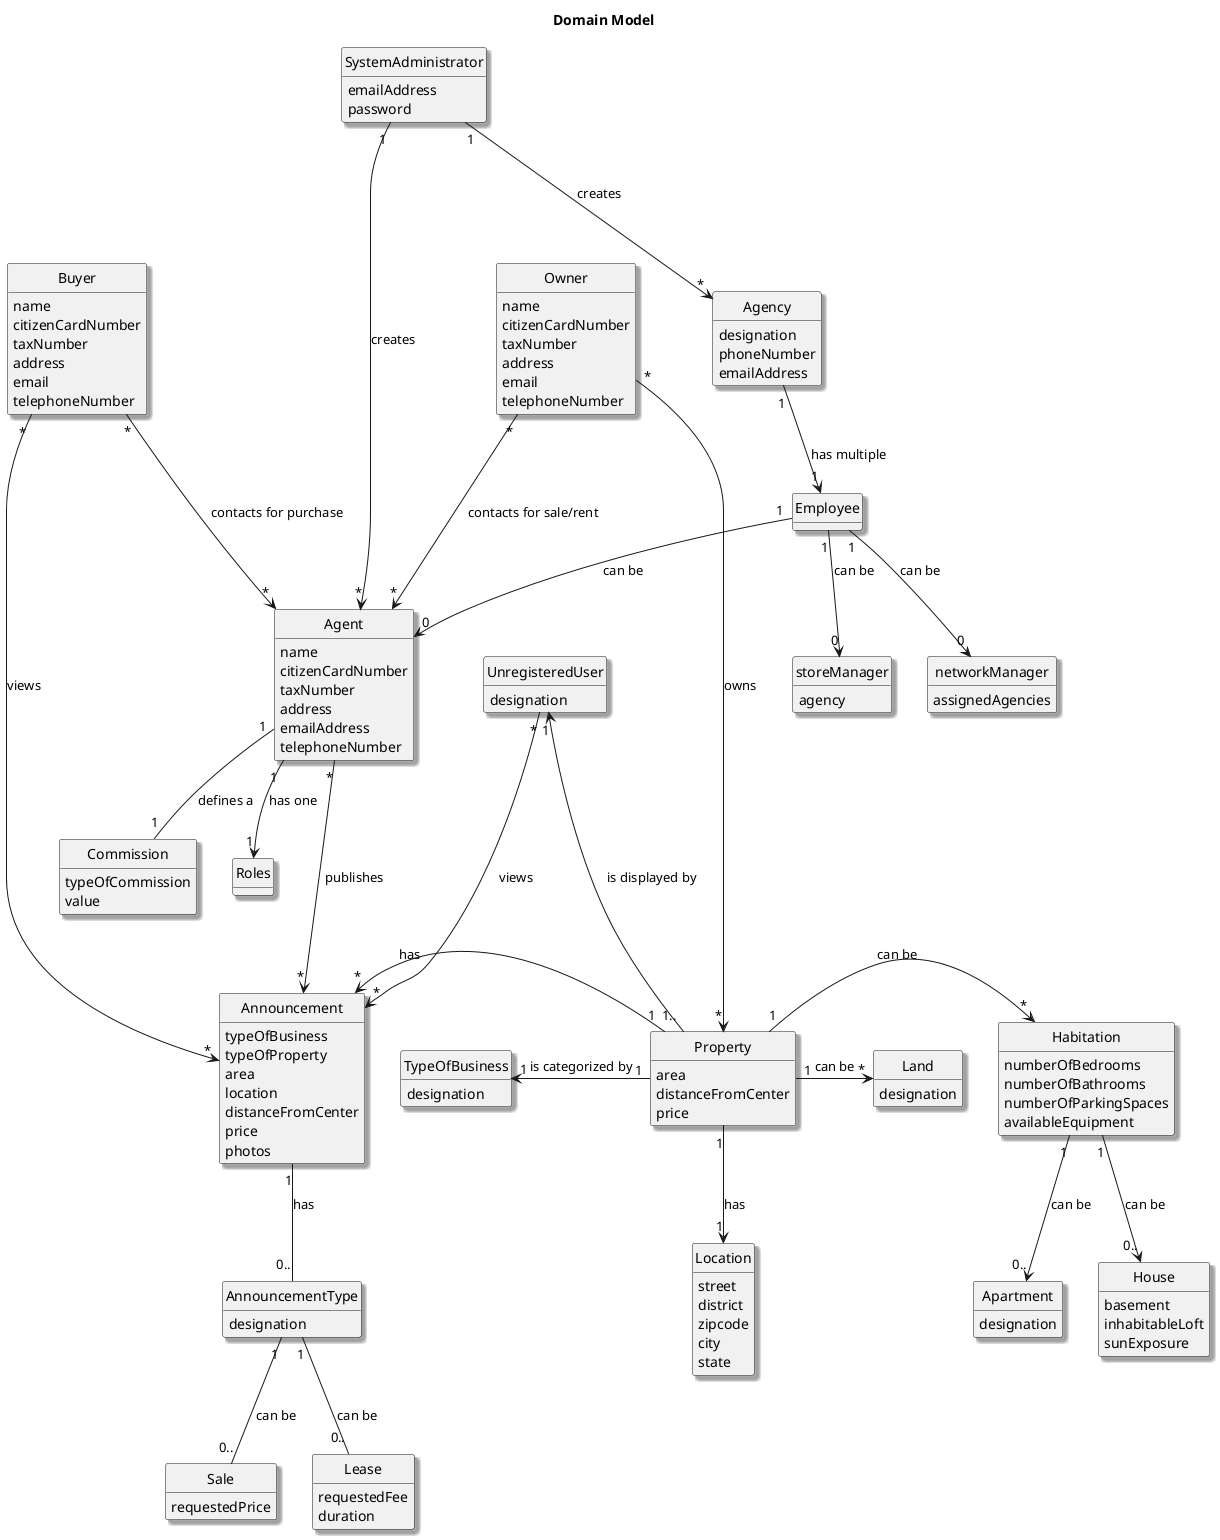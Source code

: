 @startuml
skinparam monochrome false
skinparam packageStyle rectangle
skinparam shadowing true

skinparam classAttributeIconSize 0

hide circle
hide methods

title Domain Model

class SystemAdministrator{
    emailAddress
    password
}


class networkManager {
assignedAgencies
}

class storeManager {
agency
}

class Property{
    area
    distanceFromCenter
    price
}

class Agent{
    name
    citizenCardNumber
    taxNumber
    address
    emailAddress
    telephoneNumber
}

class Agency{
    designation
    phoneNumber
    emailAddress
}

class Buyer{
    name
    citizenCardNumber
    taxNumber
    address
    email
    telephoneNumber
}

class Owner{
    name
    citizenCardNumber
    taxNumber
    address
    email
    telephoneNumber
}

class UnregisteredUser{
    designation
}

class Announcement{
    typeOfBusiness
    typeOfProperty
    area
    location
    distanceFromCenter
    price
    photos
}

class TypeOfBusiness {
designation
}

class Land {
designation
}

class Habitation {
    numberOfBedrooms
    numberOfBathrooms
    numberOfParkingSpaces
    availableEquipment
}

class Location {
    street
    district
    zipcode
    city
    state
}

class Apartment{
    designation
}

class House {
    basement
    inhabitableLoft
    sunExposure
}

class AnnouncementType{
    designation
}

class Sale{
    requestedPrice
}

class Lease{
    requestedFee
    duration
}

class Commission{
    typeOfCommission
    value
}

SystemAdministrator "1" ---> "*" Agent : creates
SystemAdministrator "1" ---> "*" Agency : creates

Buyer "*" ---> "*" Agent : contacts for purchase
Buyer "*" ---> "*" Announcement : views

Owner "*" ---> "*" Agent : contacts for sale/rent
Owner "*" ---> "*" Property : owns

UnregisteredUser "*" ---> "*" Announcement : views

Property "1.." -left-> "1" UnregisteredUser: is displayed by
Property "1" -left-> "1" TypeOfBusiness: is categorized by
Property "1" -left-> "*" Announcement : has
Property "1" -right-> "*" Land: can be
Property "1" -down-> "1" Location: has
Property "1" -right-> "*" Habitation : can be

Habitation "1" --> "0.." House : can be
Habitation "1" --> "0.." Apartment: can be

Agency "1" --> "1" Employee : has multiple
Employee "1" --> "0" storeManager : can be
Employee "1" --> "0" networkManager : can be
Employee "1" --> "0" Agent : can be


Agent "1" --> "1" Roles : has one
Agent "*" ---> "*" Announcement : publishes
Agent "1" -- "1" Commission : defines a

Announcement "1" -- "0.." AnnouncementType: has
AnnouncementType "1" -- "0.." Sale: can be
AnnouncementType "1" -- "0.." Lease: can be


@enduml